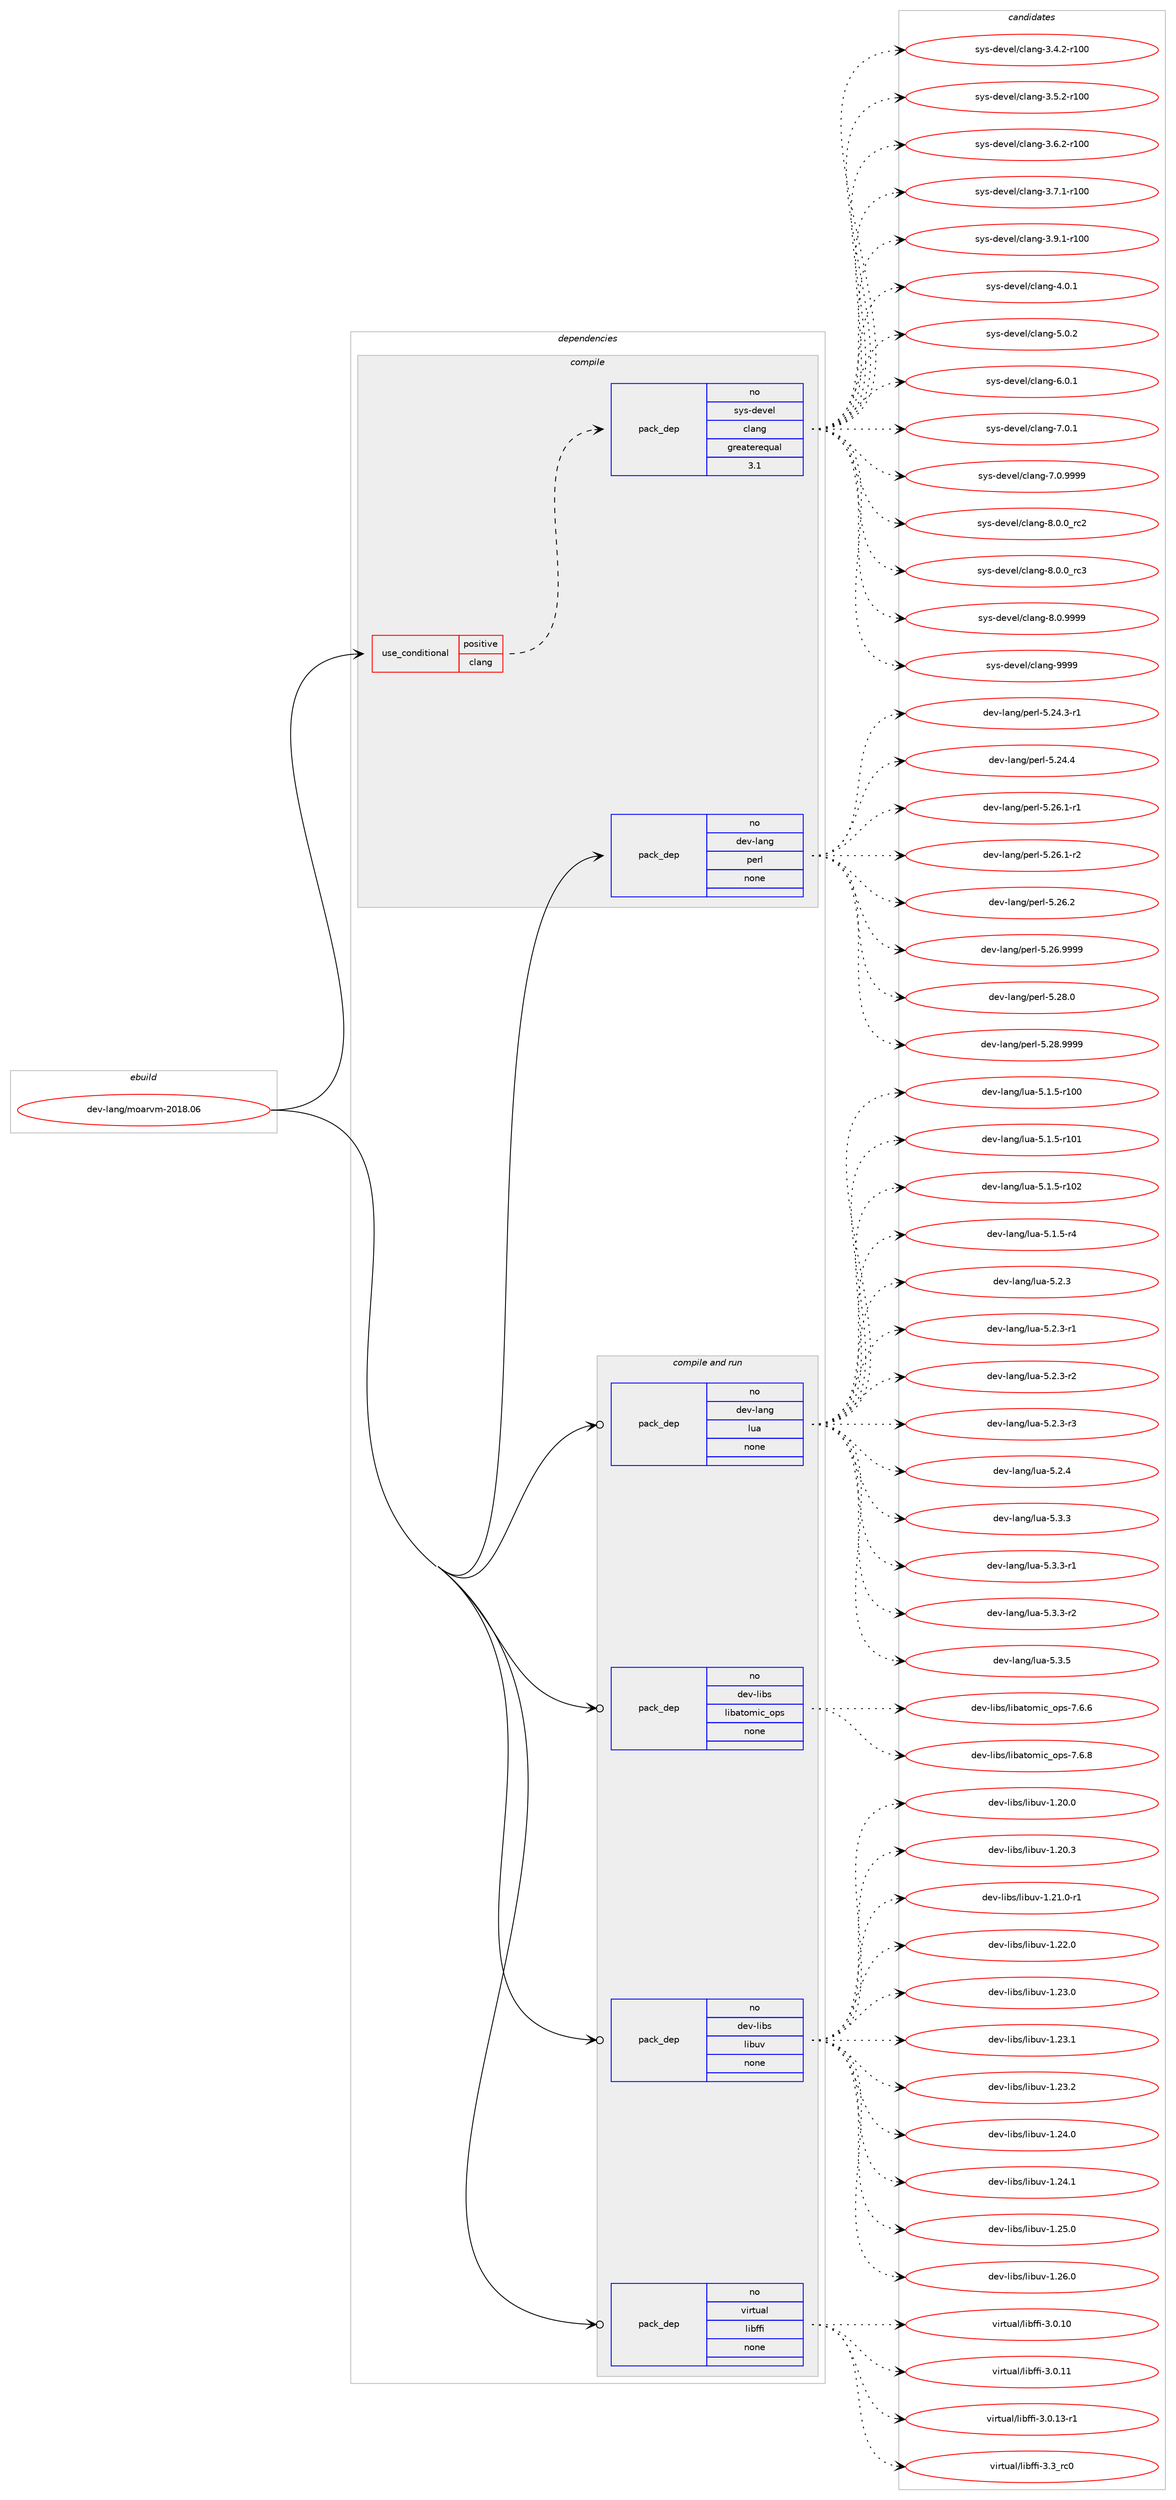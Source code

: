 digraph prolog {

# *************
# Graph options
# *************

newrank=true;
concentrate=true;
compound=true;
graph [rankdir=LR,fontname=Helvetica,fontsize=10,ranksep=1.5];#, ranksep=2.5, nodesep=0.2];
edge  [arrowhead=vee];
node  [fontname=Helvetica,fontsize=10];

# **********
# The ebuild
# **********

subgraph cluster_leftcol {
color=gray;
rank=same;
label=<<i>ebuild</i>>;
id [label="dev-lang/moarvm-2018.06", color=red, width=4, href="../dev-lang/moarvm-2018.06.svg"];
}

# ****************
# The dependencies
# ****************

subgraph cluster_midcol {
color=gray;
label=<<i>dependencies</i>>;
subgraph cluster_compile {
fillcolor="#eeeeee";
style=filled;
label=<<i>compile</i>>;
subgraph cond363782 {
dependency1359486 [label=<<TABLE BORDER="0" CELLBORDER="1" CELLSPACING="0" CELLPADDING="4"><TR><TD ROWSPAN="3" CELLPADDING="10">use_conditional</TD></TR><TR><TD>positive</TD></TR><TR><TD>clang</TD></TR></TABLE>>, shape=none, color=red];
subgraph pack973209 {
dependency1359487 [label=<<TABLE BORDER="0" CELLBORDER="1" CELLSPACING="0" CELLPADDING="4" WIDTH="220"><TR><TD ROWSPAN="6" CELLPADDING="30">pack_dep</TD></TR><TR><TD WIDTH="110">no</TD></TR><TR><TD>sys-devel</TD></TR><TR><TD>clang</TD></TR><TR><TD>greaterequal</TD></TR><TR><TD>3.1</TD></TR></TABLE>>, shape=none, color=blue];
}
dependency1359486:e -> dependency1359487:w [weight=20,style="dashed",arrowhead="vee"];
}
id:e -> dependency1359486:w [weight=20,style="solid",arrowhead="vee"];
subgraph pack973210 {
dependency1359488 [label=<<TABLE BORDER="0" CELLBORDER="1" CELLSPACING="0" CELLPADDING="4" WIDTH="220"><TR><TD ROWSPAN="6" CELLPADDING="30">pack_dep</TD></TR><TR><TD WIDTH="110">no</TD></TR><TR><TD>dev-lang</TD></TR><TR><TD>perl</TD></TR><TR><TD>none</TD></TR><TR><TD></TD></TR></TABLE>>, shape=none, color=blue];
}
id:e -> dependency1359488:w [weight=20,style="solid",arrowhead="vee"];
}
subgraph cluster_compileandrun {
fillcolor="#eeeeee";
style=filled;
label=<<i>compile and run</i>>;
subgraph pack973211 {
dependency1359489 [label=<<TABLE BORDER="0" CELLBORDER="1" CELLSPACING="0" CELLPADDING="4" WIDTH="220"><TR><TD ROWSPAN="6" CELLPADDING="30">pack_dep</TD></TR><TR><TD WIDTH="110">no</TD></TR><TR><TD>dev-lang</TD></TR><TR><TD>lua</TD></TR><TR><TD>none</TD></TR><TR><TD></TD></TR></TABLE>>, shape=none, color=blue];
}
id:e -> dependency1359489:w [weight=20,style="solid",arrowhead="odotvee"];
subgraph pack973212 {
dependency1359490 [label=<<TABLE BORDER="0" CELLBORDER="1" CELLSPACING="0" CELLPADDING="4" WIDTH="220"><TR><TD ROWSPAN="6" CELLPADDING="30">pack_dep</TD></TR><TR><TD WIDTH="110">no</TD></TR><TR><TD>dev-libs</TD></TR><TR><TD>libatomic_ops</TD></TR><TR><TD>none</TD></TR><TR><TD></TD></TR></TABLE>>, shape=none, color=blue];
}
id:e -> dependency1359490:w [weight=20,style="solid",arrowhead="odotvee"];
subgraph pack973213 {
dependency1359491 [label=<<TABLE BORDER="0" CELLBORDER="1" CELLSPACING="0" CELLPADDING="4" WIDTH="220"><TR><TD ROWSPAN="6" CELLPADDING="30">pack_dep</TD></TR><TR><TD WIDTH="110">no</TD></TR><TR><TD>dev-libs</TD></TR><TR><TD>libuv</TD></TR><TR><TD>none</TD></TR><TR><TD></TD></TR></TABLE>>, shape=none, color=blue];
}
id:e -> dependency1359491:w [weight=20,style="solid",arrowhead="odotvee"];
subgraph pack973214 {
dependency1359492 [label=<<TABLE BORDER="0" CELLBORDER="1" CELLSPACING="0" CELLPADDING="4" WIDTH="220"><TR><TD ROWSPAN="6" CELLPADDING="30">pack_dep</TD></TR><TR><TD WIDTH="110">no</TD></TR><TR><TD>virtual</TD></TR><TR><TD>libffi</TD></TR><TR><TD>none</TD></TR><TR><TD></TD></TR></TABLE>>, shape=none, color=blue];
}
id:e -> dependency1359492:w [weight=20,style="solid",arrowhead="odotvee"];
}
subgraph cluster_run {
fillcolor="#eeeeee";
style=filled;
label=<<i>run</i>>;
}
}

# **************
# The candidates
# **************

subgraph cluster_choices {
rank=same;
color=gray;
label=<<i>candidates</i>>;

subgraph choice973209 {
color=black;
nodesep=1;
choice1151211154510010111810110847991089711010345514652465045114494848 [label="sys-devel/clang-3.4.2-r100", color=red, width=4,href="../sys-devel/clang-3.4.2-r100.svg"];
choice1151211154510010111810110847991089711010345514653465045114494848 [label="sys-devel/clang-3.5.2-r100", color=red, width=4,href="../sys-devel/clang-3.5.2-r100.svg"];
choice1151211154510010111810110847991089711010345514654465045114494848 [label="sys-devel/clang-3.6.2-r100", color=red, width=4,href="../sys-devel/clang-3.6.2-r100.svg"];
choice1151211154510010111810110847991089711010345514655464945114494848 [label="sys-devel/clang-3.7.1-r100", color=red, width=4,href="../sys-devel/clang-3.7.1-r100.svg"];
choice1151211154510010111810110847991089711010345514657464945114494848 [label="sys-devel/clang-3.9.1-r100", color=red, width=4,href="../sys-devel/clang-3.9.1-r100.svg"];
choice11512111545100101118101108479910897110103455246484649 [label="sys-devel/clang-4.0.1", color=red, width=4,href="../sys-devel/clang-4.0.1.svg"];
choice11512111545100101118101108479910897110103455346484650 [label="sys-devel/clang-5.0.2", color=red, width=4,href="../sys-devel/clang-5.0.2.svg"];
choice11512111545100101118101108479910897110103455446484649 [label="sys-devel/clang-6.0.1", color=red, width=4,href="../sys-devel/clang-6.0.1.svg"];
choice11512111545100101118101108479910897110103455546484649 [label="sys-devel/clang-7.0.1", color=red, width=4,href="../sys-devel/clang-7.0.1.svg"];
choice11512111545100101118101108479910897110103455546484657575757 [label="sys-devel/clang-7.0.9999", color=red, width=4,href="../sys-devel/clang-7.0.9999.svg"];
choice11512111545100101118101108479910897110103455646484648951149950 [label="sys-devel/clang-8.0.0_rc2", color=red, width=4,href="../sys-devel/clang-8.0.0_rc2.svg"];
choice11512111545100101118101108479910897110103455646484648951149951 [label="sys-devel/clang-8.0.0_rc3", color=red, width=4,href="../sys-devel/clang-8.0.0_rc3.svg"];
choice11512111545100101118101108479910897110103455646484657575757 [label="sys-devel/clang-8.0.9999", color=red, width=4,href="../sys-devel/clang-8.0.9999.svg"];
choice115121115451001011181011084799108971101034557575757 [label="sys-devel/clang-9999", color=red, width=4,href="../sys-devel/clang-9999.svg"];
dependency1359487:e -> choice1151211154510010111810110847991089711010345514652465045114494848:w [style=dotted,weight="100"];
dependency1359487:e -> choice1151211154510010111810110847991089711010345514653465045114494848:w [style=dotted,weight="100"];
dependency1359487:e -> choice1151211154510010111810110847991089711010345514654465045114494848:w [style=dotted,weight="100"];
dependency1359487:e -> choice1151211154510010111810110847991089711010345514655464945114494848:w [style=dotted,weight="100"];
dependency1359487:e -> choice1151211154510010111810110847991089711010345514657464945114494848:w [style=dotted,weight="100"];
dependency1359487:e -> choice11512111545100101118101108479910897110103455246484649:w [style=dotted,weight="100"];
dependency1359487:e -> choice11512111545100101118101108479910897110103455346484650:w [style=dotted,weight="100"];
dependency1359487:e -> choice11512111545100101118101108479910897110103455446484649:w [style=dotted,weight="100"];
dependency1359487:e -> choice11512111545100101118101108479910897110103455546484649:w [style=dotted,weight="100"];
dependency1359487:e -> choice11512111545100101118101108479910897110103455546484657575757:w [style=dotted,weight="100"];
dependency1359487:e -> choice11512111545100101118101108479910897110103455646484648951149950:w [style=dotted,weight="100"];
dependency1359487:e -> choice11512111545100101118101108479910897110103455646484648951149951:w [style=dotted,weight="100"];
dependency1359487:e -> choice11512111545100101118101108479910897110103455646484657575757:w [style=dotted,weight="100"];
dependency1359487:e -> choice115121115451001011181011084799108971101034557575757:w [style=dotted,weight="100"];
}
subgraph choice973210 {
color=black;
nodesep=1;
choice100101118451089711010347112101114108455346505246514511449 [label="dev-lang/perl-5.24.3-r1", color=red, width=4,href="../dev-lang/perl-5.24.3-r1.svg"];
choice10010111845108971101034711210111410845534650524652 [label="dev-lang/perl-5.24.4", color=red, width=4,href="../dev-lang/perl-5.24.4.svg"];
choice100101118451089711010347112101114108455346505446494511449 [label="dev-lang/perl-5.26.1-r1", color=red, width=4,href="../dev-lang/perl-5.26.1-r1.svg"];
choice100101118451089711010347112101114108455346505446494511450 [label="dev-lang/perl-5.26.1-r2", color=red, width=4,href="../dev-lang/perl-5.26.1-r2.svg"];
choice10010111845108971101034711210111410845534650544650 [label="dev-lang/perl-5.26.2", color=red, width=4,href="../dev-lang/perl-5.26.2.svg"];
choice10010111845108971101034711210111410845534650544657575757 [label="dev-lang/perl-5.26.9999", color=red, width=4,href="../dev-lang/perl-5.26.9999.svg"];
choice10010111845108971101034711210111410845534650564648 [label="dev-lang/perl-5.28.0", color=red, width=4,href="../dev-lang/perl-5.28.0.svg"];
choice10010111845108971101034711210111410845534650564657575757 [label="dev-lang/perl-5.28.9999", color=red, width=4,href="../dev-lang/perl-5.28.9999.svg"];
dependency1359488:e -> choice100101118451089711010347112101114108455346505246514511449:w [style=dotted,weight="100"];
dependency1359488:e -> choice10010111845108971101034711210111410845534650524652:w [style=dotted,weight="100"];
dependency1359488:e -> choice100101118451089711010347112101114108455346505446494511449:w [style=dotted,weight="100"];
dependency1359488:e -> choice100101118451089711010347112101114108455346505446494511450:w [style=dotted,weight="100"];
dependency1359488:e -> choice10010111845108971101034711210111410845534650544650:w [style=dotted,weight="100"];
dependency1359488:e -> choice10010111845108971101034711210111410845534650544657575757:w [style=dotted,weight="100"];
dependency1359488:e -> choice10010111845108971101034711210111410845534650564648:w [style=dotted,weight="100"];
dependency1359488:e -> choice10010111845108971101034711210111410845534650564657575757:w [style=dotted,weight="100"];
}
subgraph choice973211 {
color=black;
nodesep=1;
choice1001011184510897110103471081179745534649465345114494848 [label="dev-lang/lua-5.1.5-r100", color=red, width=4,href="../dev-lang/lua-5.1.5-r100.svg"];
choice1001011184510897110103471081179745534649465345114494849 [label="dev-lang/lua-5.1.5-r101", color=red, width=4,href="../dev-lang/lua-5.1.5-r101.svg"];
choice1001011184510897110103471081179745534649465345114494850 [label="dev-lang/lua-5.1.5-r102", color=red, width=4,href="../dev-lang/lua-5.1.5-r102.svg"];
choice100101118451089711010347108117974553464946534511452 [label="dev-lang/lua-5.1.5-r4", color=red, width=4,href="../dev-lang/lua-5.1.5-r4.svg"];
choice10010111845108971101034710811797455346504651 [label="dev-lang/lua-5.2.3", color=red, width=4,href="../dev-lang/lua-5.2.3.svg"];
choice100101118451089711010347108117974553465046514511449 [label="dev-lang/lua-5.2.3-r1", color=red, width=4,href="../dev-lang/lua-5.2.3-r1.svg"];
choice100101118451089711010347108117974553465046514511450 [label="dev-lang/lua-5.2.3-r2", color=red, width=4,href="../dev-lang/lua-5.2.3-r2.svg"];
choice100101118451089711010347108117974553465046514511451 [label="dev-lang/lua-5.2.3-r3", color=red, width=4,href="../dev-lang/lua-5.2.3-r3.svg"];
choice10010111845108971101034710811797455346504652 [label="dev-lang/lua-5.2.4", color=red, width=4,href="../dev-lang/lua-5.2.4.svg"];
choice10010111845108971101034710811797455346514651 [label="dev-lang/lua-5.3.3", color=red, width=4,href="../dev-lang/lua-5.3.3.svg"];
choice100101118451089711010347108117974553465146514511449 [label="dev-lang/lua-5.3.3-r1", color=red, width=4,href="../dev-lang/lua-5.3.3-r1.svg"];
choice100101118451089711010347108117974553465146514511450 [label="dev-lang/lua-5.3.3-r2", color=red, width=4,href="../dev-lang/lua-5.3.3-r2.svg"];
choice10010111845108971101034710811797455346514653 [label="dev-lang/lua-5.3.5", color=red, width=4,href="../dev-lang/lua-5.3.5.svg"];
dependency1359489:e -> choice1001011184510897110103471081179745534649465345114494848:w [style=dotted,weight="100"];
dependency1359489:e -> choice1001011184510897110103471081179745534649465345114494849:w [style=dotted,weight="100"];
dependency1359489:e -> choice1001011184510897110103471081179745534649465345114494850:w [style=dotted,weight="100"];
dependency1359489:e -> choice100101118451089711010347108117974553464946534511452:w [style=dotted,weight="100"];
dependency1359489:e -> choice10010111845108971101034710811797455346504651:w [style=dotted,weight="100"];
dependency1359489:e -> choice100101118451089711010347108117974553465046514511449:w [style=dotted,weight="100"];
dependency1359489:e -> choice100101118451089711010347108117974553465046514511450:w [style=dotted,weight="100"];
dependency1359489:e -> choice100101118451089711010347108117974553465046514511451:w [style=dotted,weight="100"];
dependency1359489:e -> choice10010111845108971101034710811797455346504652:w [style=dotted,weight="100"];
dependency1359489:e -> choice10010111845108971101034710811797455346514651:w [style=dotted,weight="100"];
dependency1359489:e -> choice100101118451089711010347108117974553465146514511449:w [style=dotted,weight="100"];
dependency1359489:e -> choice100101118451089711010347108117974553465146514511450:w [style=dotted,weight="100"];
dependency1359489:e -> choice10010111845108971101034710811797455346514653:w [style=dotted,weight="100"];
}
subgraph choice973212 {
color=black;
nodesep=1;
choice10010111845108105981154710810598971161111091059995111112115455546544654 [label="dev-libs/libatomic_ops-7.6.6", color=red, width=4,href="../dev-libs/libatomic_ops-7.6.6.svg"];
choice10010111845108105981154710810598971161111091059995111112115455546544656 [label="dev-libs/libatomic_ops-7.6.8", color=red, width=4,href="../dev-libs/libatomic_ops-7.6.8.svg"];
dependency1359490:e -> choice10010111845108105981154710810598971161111091059995111112115455546544654:w [style=dotted,weight="100"];
dependency1359490:e -> choice10010111845108105981154710810598971161111091059995111112115455546544656:w [style=dotted,weight="100"];
}
subgraph choice973213 {
color=black;
nodesep=1;
choice1001011184510810598115471081059811711845494650484648 [label="dev-libs/libuv-1.20.0", color=red, width=4,href="../dev-libs/libuv-1.20.0.svg"];
choice1001011184510810598115471081059811711845494650484651 [label="dev-libs/libuv-1.20.3", color=red, width=4,href="../dev-libs/libuv-1.20.3.svg"];
choice10010111845108105981154710810598117118454946504946484511449 [label="dev-libs/libuv-1.21.0-r1", color=red, width=4,href="../dev-libs/libuv-1.21.0-r1.svg"];
choice1001011184510810598115471081059811711845494650504648 [label="dev-libs/libuv-1.22.0", color=red, width=4,href="../dev-libs/libuv-1.22.0.svg"];
choice1001011184510810598115471081059811711845494650514648 [label="dev-libs/libuv-1.23.0", color=red, width=4,href="../dev-libs/libuv-1.23.0.svg"];
choice1001011184510810598115471081059811711845494650514649 [label="dev-libs/libuv-1.23.1", color=red, width=4,href="../dev-libs/libuv-1.23.1.svg"];
choice1001011184510810598115471081059811711845494650514650 [label="dev-libs/libuv-1.23.2", color=red, width=4,href="../dev-libs/libuv-1.23.2.svg"];
choice1001011184510810598115471081059811711845494650524648 [label="dev-libs/libuv-1.24.0", color=red, width=4,href="../dev-libs/libuv-1.24.0.svg"];
choice1001011184510810598115471081059811711845494650524649 [label="dev-libs/libuv-1.24.1", color=red, width=4,href="../dev-libs/libuv-1.24.1.svg"];
choice1001011184510810598115471081059811711845494650534648 [label="dev-libs/libuv-1.25.0", color=red, width=4,href="../dev-libs/libuv-1.25.0.svg"];
choice1001011184510810598115471081059811711845494650544648 [label="dev-libs/libuv-1.26.0", color=red, width=4,href="../dev-libs/libuv-1.26.0.svg"];
dependency1359491:e -> choice1001011184510810598115471081059811711845494650484648:w [style=dotted,weight="100"];
dependency1359491:e -> choice1001011184510810598115471081059811711845494650484651:w [style=dotted,weight="100"];
dependency1359491:e -> choice10010111845108105981154710810598117118454946504946484511449:w [style=dotted,weight="100"];
dependency1359491:e -> choice1001011184510810598115471081059811711845494650504648:w [style=dotted,weight="100"];
dependency1359491:e -> choice1001011184510810598115471081059811711845494650514648:w [style=dotted,weight="100"];
dependency1359491:e -> choice1001011184510810598115471081059811711845494650514649:w [style=dotted,weight="100"];
dependency1359491:e -> choice1001011184510810598115471081059811711845494650514650:w [style=dotted,weight="100"];
dependency1359491:e -> choice1001011184510810598115471081059811711845494650524648:w [style=dotted,weight="100"];
dependency1359491:e -> choice1001011184510810598115471081059811711845494650524649:w [style=dotted,weight="100"];
dependency1359491:e -> choice1001011184510810598115471081059811711845494650534648:w [style=dotted,weight="100"];
dependency1359491:e -> choice1001011184510810598115471081059811711845494650544648:w [style=dotted,weight="100"];
}
subgraph choice973214 {
color=black;
nodesep=1;
choice11810511411611797108471081059810210210545514648464948 [label="virtual/libffi-3.0.10", color=red, width=4,href="../virtual/libffi-3.0.10.svg"];
choice11810511411611797108471081059810210210545514648464949 [label="virtual/libffi-3.0.11", color=red, width=4,href="../virtual/libffi-3.0.11.svg"];
choice118105114116117971084710810598102102105455146484649514511449 [label="virtual/libffi-3.0.13-r1", color=red, width=4,href="../virtual/libffi-3.0.13-r1.svg"];
choice11810511411611797108471081059810210210545514651951149948 [label="virtual/libffi-3.3_rc0", color=red, width=4,href="../virtual/libffi-3.3_rc0.svg"];
dependency1359492:e -> choice11810511411611797108471081059810210210545514648464948:w [style=dotted,weight="100"];
dependency1359492:e -> choice11810511411611797108471081059810210210545514648464949:w [style=dotted,weight="100"];
dependency1359492:e -> choice118105114116117971084710810598102102105455146484649514511449:w [style=dotted,weight="100"];
dependency1359492:e -> choice11810511411611797108471081059810210210545514651951149948:w [style=dotted,weight="100"];
}
}

}
